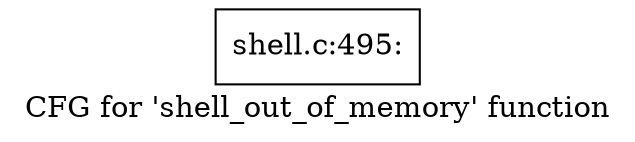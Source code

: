 digraph "CFG for 'shell_out_of_memory' function" {
	label="CFG for 'shell_out_of_memory' function";

	Node0x5602760155a0 [shape=record,label="{shell.c:495:}"];
}
